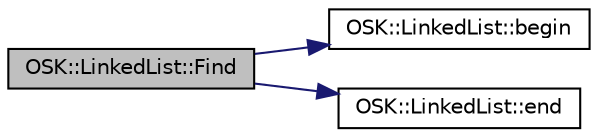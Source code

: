 digraph "OSK::LinkedList::Find"
{
 // LATEX_PDF_SIZE
  edge [fontname="Helvetica",fontsize="10",labelfontname="Helvetica",labelfontsize="10"];
  node [fontname="Helvetica",fontsize="10",shape=record];
  rankdir="LR";
  Node1 [label="OSK::LinkedList::Find",height=0.2,width=0.4,color="black", fillcolor="grey75", style="filled", fontcolor="black",tooltip=" "];
  Node1 -> Node2 [color="midnightblue",fontsize="10",style="solid",fontname="Helvetica"];
  Node2 [label="OSK::LinkedList::begin",height=0.2,width=0.4,color="black", fillcolor="white", style="filled",URL="$class_o_s_k_1_1_linked_list.html#add8f1ee4c977e7e5d22309e252fcf02c",tooltip="Iterador que apunta al inicio de la lista."];
  Node1 -> Node3 [color="midnightblue",fontsize="10",style="solid",fontname="Helvetica"];
  Node3 [label="OSK::LinkedList::end",height=0.2,width=0.4,color="black", fillcolor="white", style="filled",URL="$class_o_s_k_1_1_linked_list.html#afb559cdbc1b8386d76344457f2fb2216",tooltip="Iterador final."];
}
